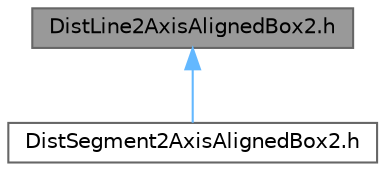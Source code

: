 digraph "DistLine2AxisAlignedBox2.h"
{
 // INTERACTIVE_SVG=YES
 // LATEX_PDF_SIZE
  bgcolor="transparent";
  edge [fontname=Helvetica,fontsize=10,labelfontname=Helvetica,labelfontsize=10];
  node [fontname=Helvetica,fontsize=10,shape=box,height=0.2,width=0.4];
  Node1 [id="Node000001",label="DistLine2AxisAlignedBox2.h",height=0.2,width=0.4,color="gray40", fillcolor="grey60", style="filled", fontcolor="black",tooltip=" "];
  Node1 -> Node2 [id="edge1_Node000001_Node000002",dir="back",color="steelblue1",style="solid",tooltip=" "];
  Node2 [id="Node000002",label="DistSegment2AxisAlignedBox2.h",height=0.2,width=0.4,color="grey40", fillcolor="white", style="filled",URL="$da/da9/DistSegment2AxisAlignedBox2_8h.html",tooltip=" "];
}
